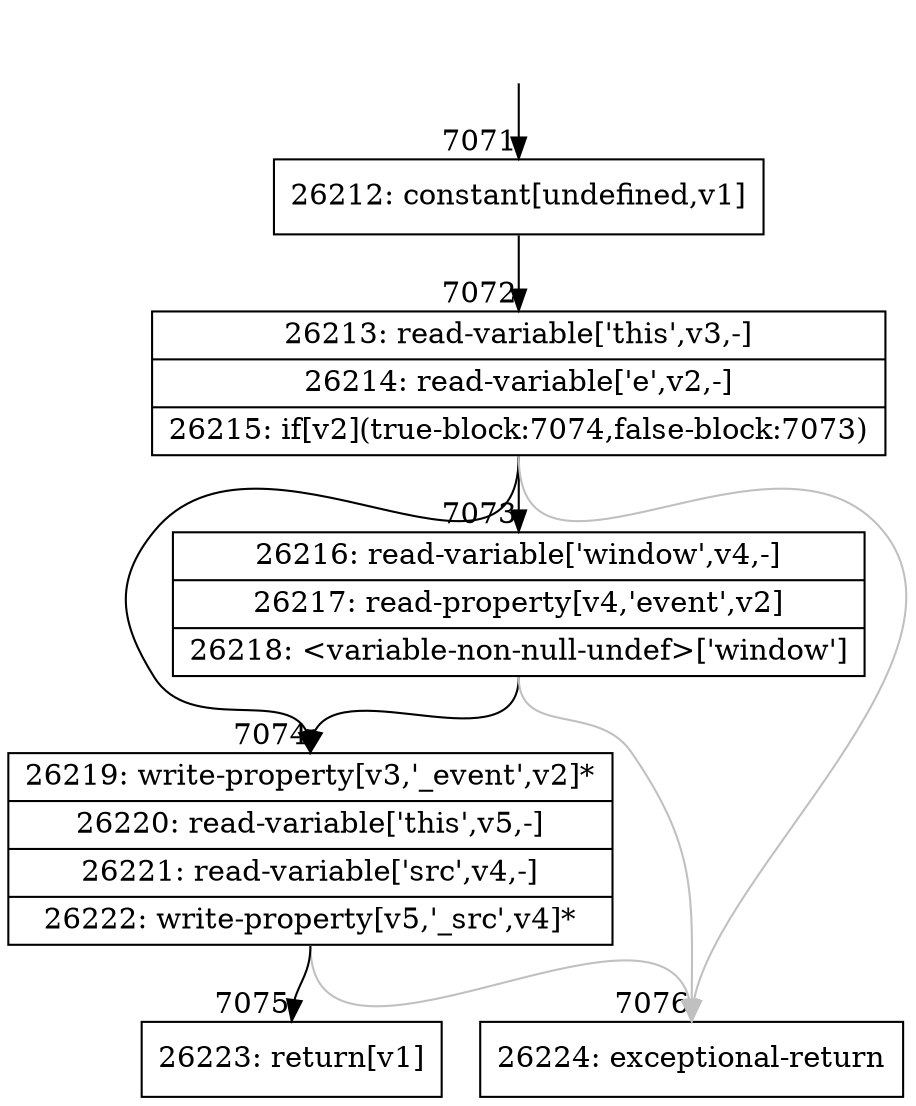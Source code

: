 digraph {
rankdir="TD"
BB_entry475[shape=none,label=""];
BB_entry475 -> BB7071 [tailport=s, headport=n, headlabel="    7071"]
BB7071 [shape=record label="{26212: constant[undefined,v1]}" ] 
BB7071 -> BB7072 [tailport=s, headport=n, headlabel="      7072"]
BB7072 [shape=record label="{26213: read-variable['this',v3,-]|26214: read-variable['e',v2,-]|26215: if[v2](true-block:7074,false-block:7073)}" ] 
BB7072 -> BB7074 [tailport=s, headport=n, headlabel="      7074"]
BB7072 -> BB7073 [tailport=s, headport=n, headlabel="      7073"]
BB7072 -> BB7076 [tailport=s, headport=n, color=gray, headlabel="      7076"]
BB7073 [shape=record label="{26216: read-variable['window',v4,-]|26217: read-property[v4,'event',v2]|26218: \<variable-non-null-undef\>['window']}" ] 
BB7073 -> BB7074 [tailport=s, headport=n]
BB7073 -> BB7076 [tailport=s, headport=n, color=gray]
BB7074 [shape=record label="{26219: write-property[v3,'_event',v2]*|26220: read-variable['this',v5,-]|26221: read-variable['src',v4,-]|26222: write-property[v5,'_src',v4]*}" ] 
BB7074 -> BB7075 [tailport=s, headport=n, headlabel="      7075"]
BB7074 -> BB7076 [tailport=s, headport=n, color=gray]
BB7075 [shape=record label="{26223: return[v1]}" ] 
BB7076 [shape=record label="{26224: exceptional-return}" ] 
//#$~ 5082
}
